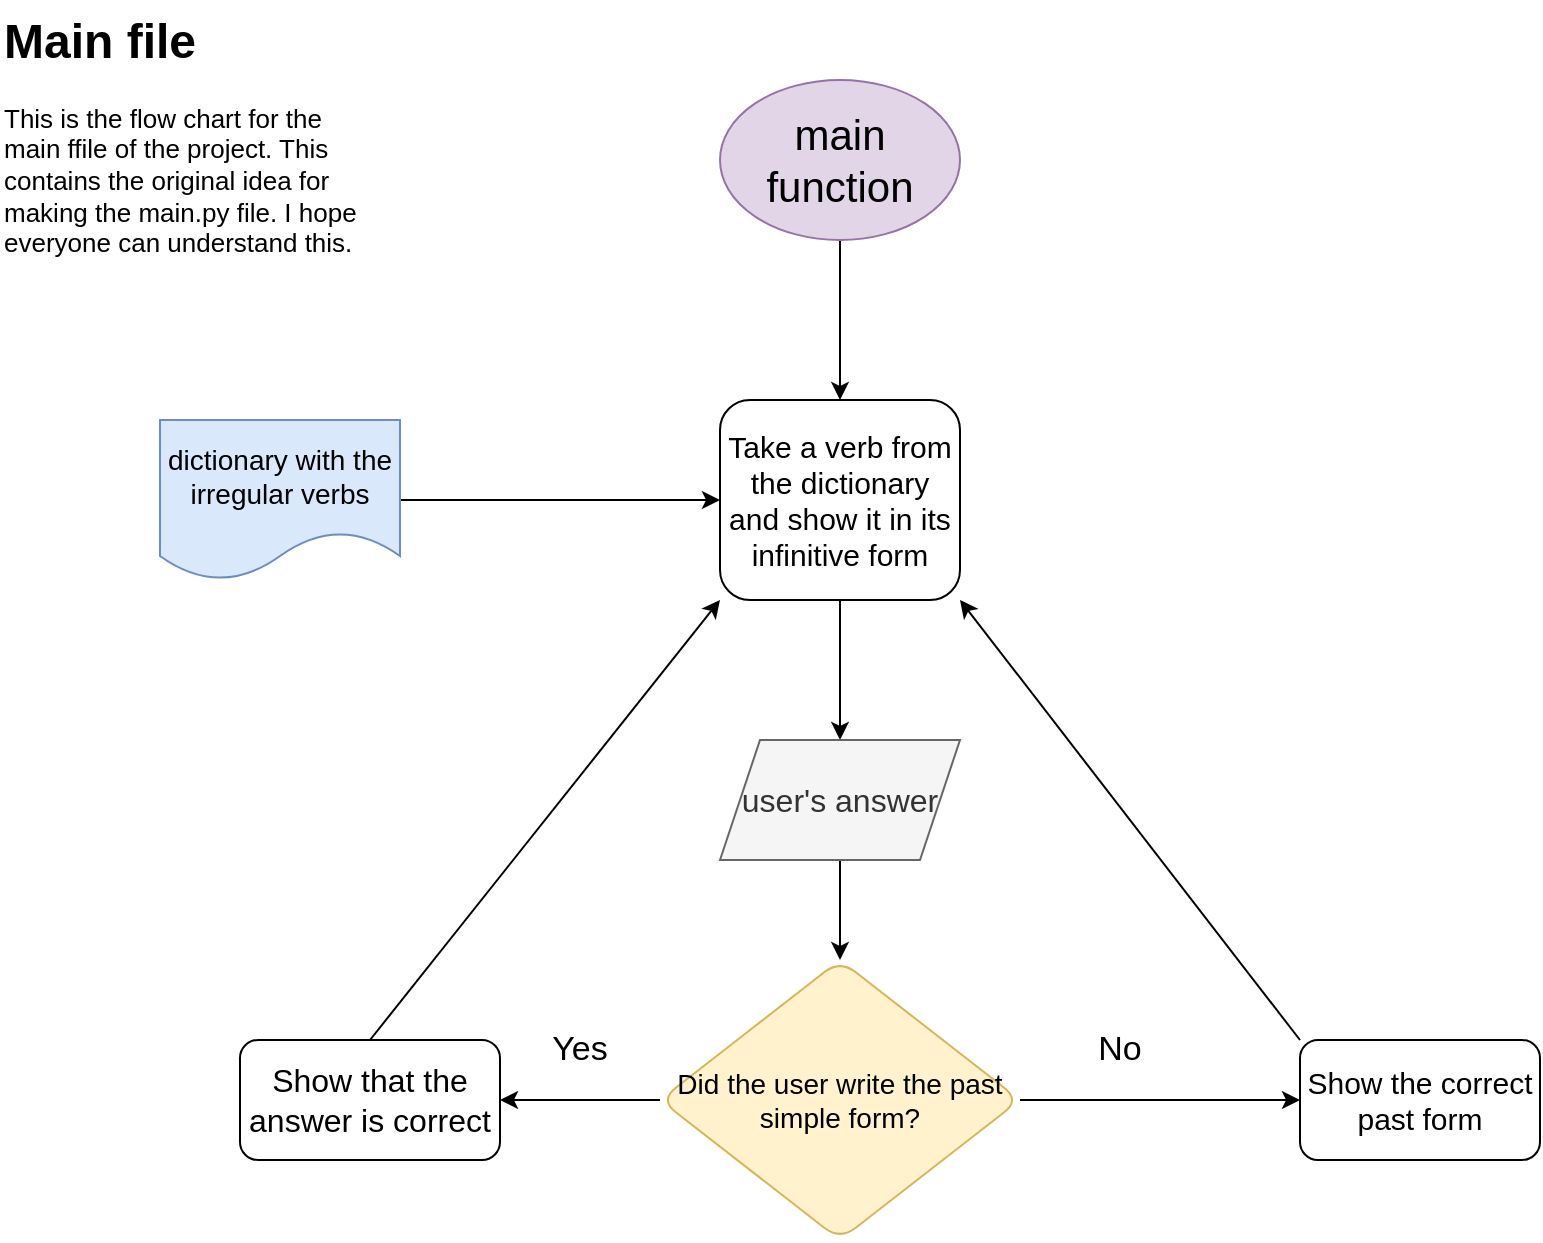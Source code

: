 <mxfile version="28.0.6">
  <diagram name="Página-1" id="niWPS8Lr7OKtNj6yIcrt">
    <mxGraphModel dx="2066" dy="1201" grid="1" gridSize="10" guides="1" tooltips="1" connect="1" arrows="1" fold="1" page="1" pageScale="1" pageWidth="827" pageHeight="1169" math="0" shadow="0">
      <root>
        <mxCell id="0" />
        <mxCell id="1" parent="0" />
        <mxCell id="WZyG6lnmeaDn6R_A08ov-2" value="&lt;h1 style=&quot;margin-top: 0px;&quot;&gt;Main file&lt;/h1&gt;&lt;p&gt;&lt;font style=&quot;font-size: 13px;&quot;&gt;This is the flow chart for the main ffile of the project. This contains the original idea for making the main.py file. I hope everyone can understand this.&lt;/font&gt;&lt;/p&gt;" style="text;html=1;whiteSpace=wrap;overflow=hidden;rounded=0;" vertex="1" parent="1">
          <mxGeometry x="40" y="10" width="180" height="130" as="geometry" />
        </mxCell>
        <mxCell id="WZyG6lnmeaDn6R_A08ov-26" style="edgeStyle=orthogonalEdgeStyle;rounded=0;orthogonalLoop=1;jettySize=auto;html=1;" edge="1" parent="1" source="WZyG6lnmeaDn6R_A08ov-4" target="WZyG6lnmeaDn6R_A08ov-23">
          <mxGeometry relative="1" as="geometry" />
        </mxCell>
        <mxCell id="WZyG6lnmeaDn6R_A08ov-4" value="&lt;span style=&quot;font-size: 21px;&quot;&gt;main function&lt;/span&gt;" style="ellipse;whiteSpace=wrap;html=1;fillColor=#e1d5e7;strokeColor=#9673a6;" vertex="1" parent="1">
          <mxGeometry x="400" y="50" width="120" height="80" as="geometry" />
        </mxCell>
        <mxCell id="WZyG6lnmeaDn6R_A08ov-10" value="" style="edgeStyle=orthogonalEdgeStyle;rounded=0;orthogonalLoop=1;jettySize=auto;html=1;" edge="1" parent="1" source="WZyG6lnmeaDn6R_A08ov-7" target="WZyG6lnmeaDn6R_A08ov-9">
          <mxGeometry relative="1" as="geometry" />
        </mxCell>
        <mxCell id="WZyG6lnmeaDn6R_A08ov-13" value="" style="edgeStyle=orthogonalEdgeStyle;rounded=0;orthogonalLoop=1;jettySize=auto;html=1;" edge="1" parent="1" source="WZyG6lnmeaDn6R_A08ov-7" target="WZyG6lnmeaDn6R_A08ov-12">
          <mxGeometry relative="1" as="geometry" />
        </mxCell>
        <mxCell id="WZyG6lnmeaDn6R_A08ov-7" value="&lt;font style=&quot;font-size: 14px;&quot;&gt;Did the user write the past simple form?&lt;/font&gt;" style="rhombus;whiteSpace=wrap;html=1;rounded=1;fillColor=#fff2cc;strokeColor=#d6b656;" vertex="1" parent="1">
          <mxGeometry x="370" y="490" width="180" height="140" as="geometry" />
        </mxCell>
        <mxCell id="WZyG6lnmeaDn6R_A08ov-9" value="&lt;font style=&quot;font-size: 15px;&quot;&gt;Show the correct past form&lt;/font&gt;" style="whiteSpace=wrap;html=1;rounded=1;" vertex="1" parent="1">
          <mxGeometry x="690" y="530" width="120" height="60" as="geometry" />
        </mxCell>
        <mxCell id="WZyG6lnmeaDn6R_A08ov-11" value="&lt;font style=&quot;font-size: 17px;&quot;&gt;No&lt;/font&gt;" style="text;html=1;align=center;verticalAlign=middle;whiteSpace=wrap;rounded=0;" vertex="1" parent="1">
          <mxGeometry x="570" y="520" width="60" height="30" as="geometry" />
        </mxCell>
        <mxCell id="WZyG6lnmeaDn6R_A08ov-12" value="&lt;font style=&quot;font-size: 16px;&quot;&gt;Show that the answer is correct&lt;/font&gt;" style="whiteSpace=wrap;html=1;rounded=1;" vertex="1" parent="1">
          <mxGeometry x="160" y="530" width="130" height="60" as="geometry" />
        </mxCell>
        <mxCell id="WZyG6lnmeaDn6R_A08ov-19" value="&lt;font style=&quot;font-size: 17px;&quot;&gt;Yes&lt;/font&gt;" style="text;html=1;align=center;verticalAlign=middle;whiteSpace=wrap;rounded=0;" vertex="1" parent="1">
          <mxGeometry x="300" y="520" width="60" height="30" as="geometry" />
        </mxCell>
        <mxCell id="WZyG6lnmeaDn6R_A08ov-24" value="" style="edgeStyle=orthogonalEdgeStyle;rounded=0;orthogonalLoop=1;jettySize=auto;html=1;" edge="1" parent="1" source="WZyG6lnmeaDn6R_A08ov-21" target="WZyG6lnmeaDn6R_A08ov-23">
          <mxGeometry relative="1" as="geometry" />
        </mxCell>
        <mxCell id="WZyG6lnmeaDn6R_A08ov-21" value="&lt;font style=&quot;font-size: 14px;&quot;&gt;dictionary with the irregular verbs&lt;/font&gt;" style="shape=document;whiteSpace=wrap;html=1;boundedLbl=1;fillColor=#dae8fc;strokeColor=#6c8ebf;" vertex="1" parent="1">
          <mxGeometry x="120" y="220" width="120" height="80" as="geometry" />
        </mxCell>
        <mxCell id="WZyG6lnmeaDn6R_A08ov-32" style="edgeStyle=orthogonalEdgeStyle;rounded=0;orthogonalLoop=1;jettySize=auto;html=1;entryX=0.5;entryY=0;entryDx=0;entryDy=0;" edge="1" parent="1" source="WZyG6lnmeaDn6R_A08ov-23" target="WZyG6lnmeaDn6R_A08ov-31">
          <mxGeometry relative="1" as="geometry" />
        </mxCell>
        <mxCell id="WZyG6lnmeaDn6R_A08ov-23" value="&lt;font style=&quot;font-size: 15px;&quot;&gt;Take a verb from the dictionary and show it in its infinitive form&lt;/font&gt;" style="rounded=1;whiteSpace=wrap;html=1;" vertex="1" parent="1">
          <mxGeometry x="400" y="210" width="120" height="100" as="geometry" />
        </mxCell>
        <mxCell id="WZyG6lnmeaDn6R_A08ov-29" value="" style="endArrow=classic;html=1;rounded=0;exitX=0.5;exitY=0;exitDx=0;exitDy=0;entryX=0;entryY=1;entryDx=0;entryDy=0;" edge="1" parent="1" source="WZyG6lnmeaDn6R_A08ov-12" target="WZyG6lnmeaDn6R_A08ov-23">
          <mxGeometry width="50" height="50" relative="1" as="geometry">
            <mxPoint x="390" y="400" as="sourcePoint" />
            <mxPoint x="440" y="350" as="targetPoint" />
          </mxGeometry>
        </mxCell>
        <mxCell id="WZyG6lnmeaDn6R_A08ov-30" value="" style="endArrow=classic;html=1;rounded=0;entryX=1;entryY=1;entryDx=0;entryDy=0;exitX=0;exitY=0;exitDx=0;exitDy=0;" edge="1" parent="1" source="WZyG6lnmeaDn6R_A08ov-9" target="WZyG6lnmeaDn6R_A08ov-23">
          <mxGeometry width="50" height="50" relative="1" as="geometry">
            <mxPoint x="390" y="400" as="sourcePoint" />
            <mxPoint x="440" y="350" as="targetPoint" />
          </mxGeometry>
        </mxCell>
        <mxCell id="WZyG6lnmeaDn6R_A08ov-35" style="edgeStyle=orthogonalEdgeStyle;rounded=0;orthogonalLoop=1;jettySize=auto;html=1;entryX=0.5;entryY=0;entryDx=0;entryDy=0;" edge="1" parent="1" source="WZyG6lnmeaDn6R_A08ov-31" target="WZyG6lnmeaDn6R_A08ov-7">
          <mxGeometry relative="1" as="geometry" />
        </mxCell>
        <mxCell id="WZyG6lnmeaDn6R_A08ov-31" value="&lt;font style=&quot;font-size: 16px;&quot;&gt;user&#39;s answer&lt;/font&gt;" style="shape=parallelogram;perimeter=parallelogramPerimeter;whiteSpace=wrap;html=1;fixedSize=1;fillColor=#f5f5f5;strokeColor=#666666;fontColor=#333333;" vertex="1" parent="1">
          <mxGeometry x="400" y="380" width="120" height="60" as="geometry" />
        </mxCell>
      </root>
    </mxGraphModel>
  </diagram>
</mxfile>
